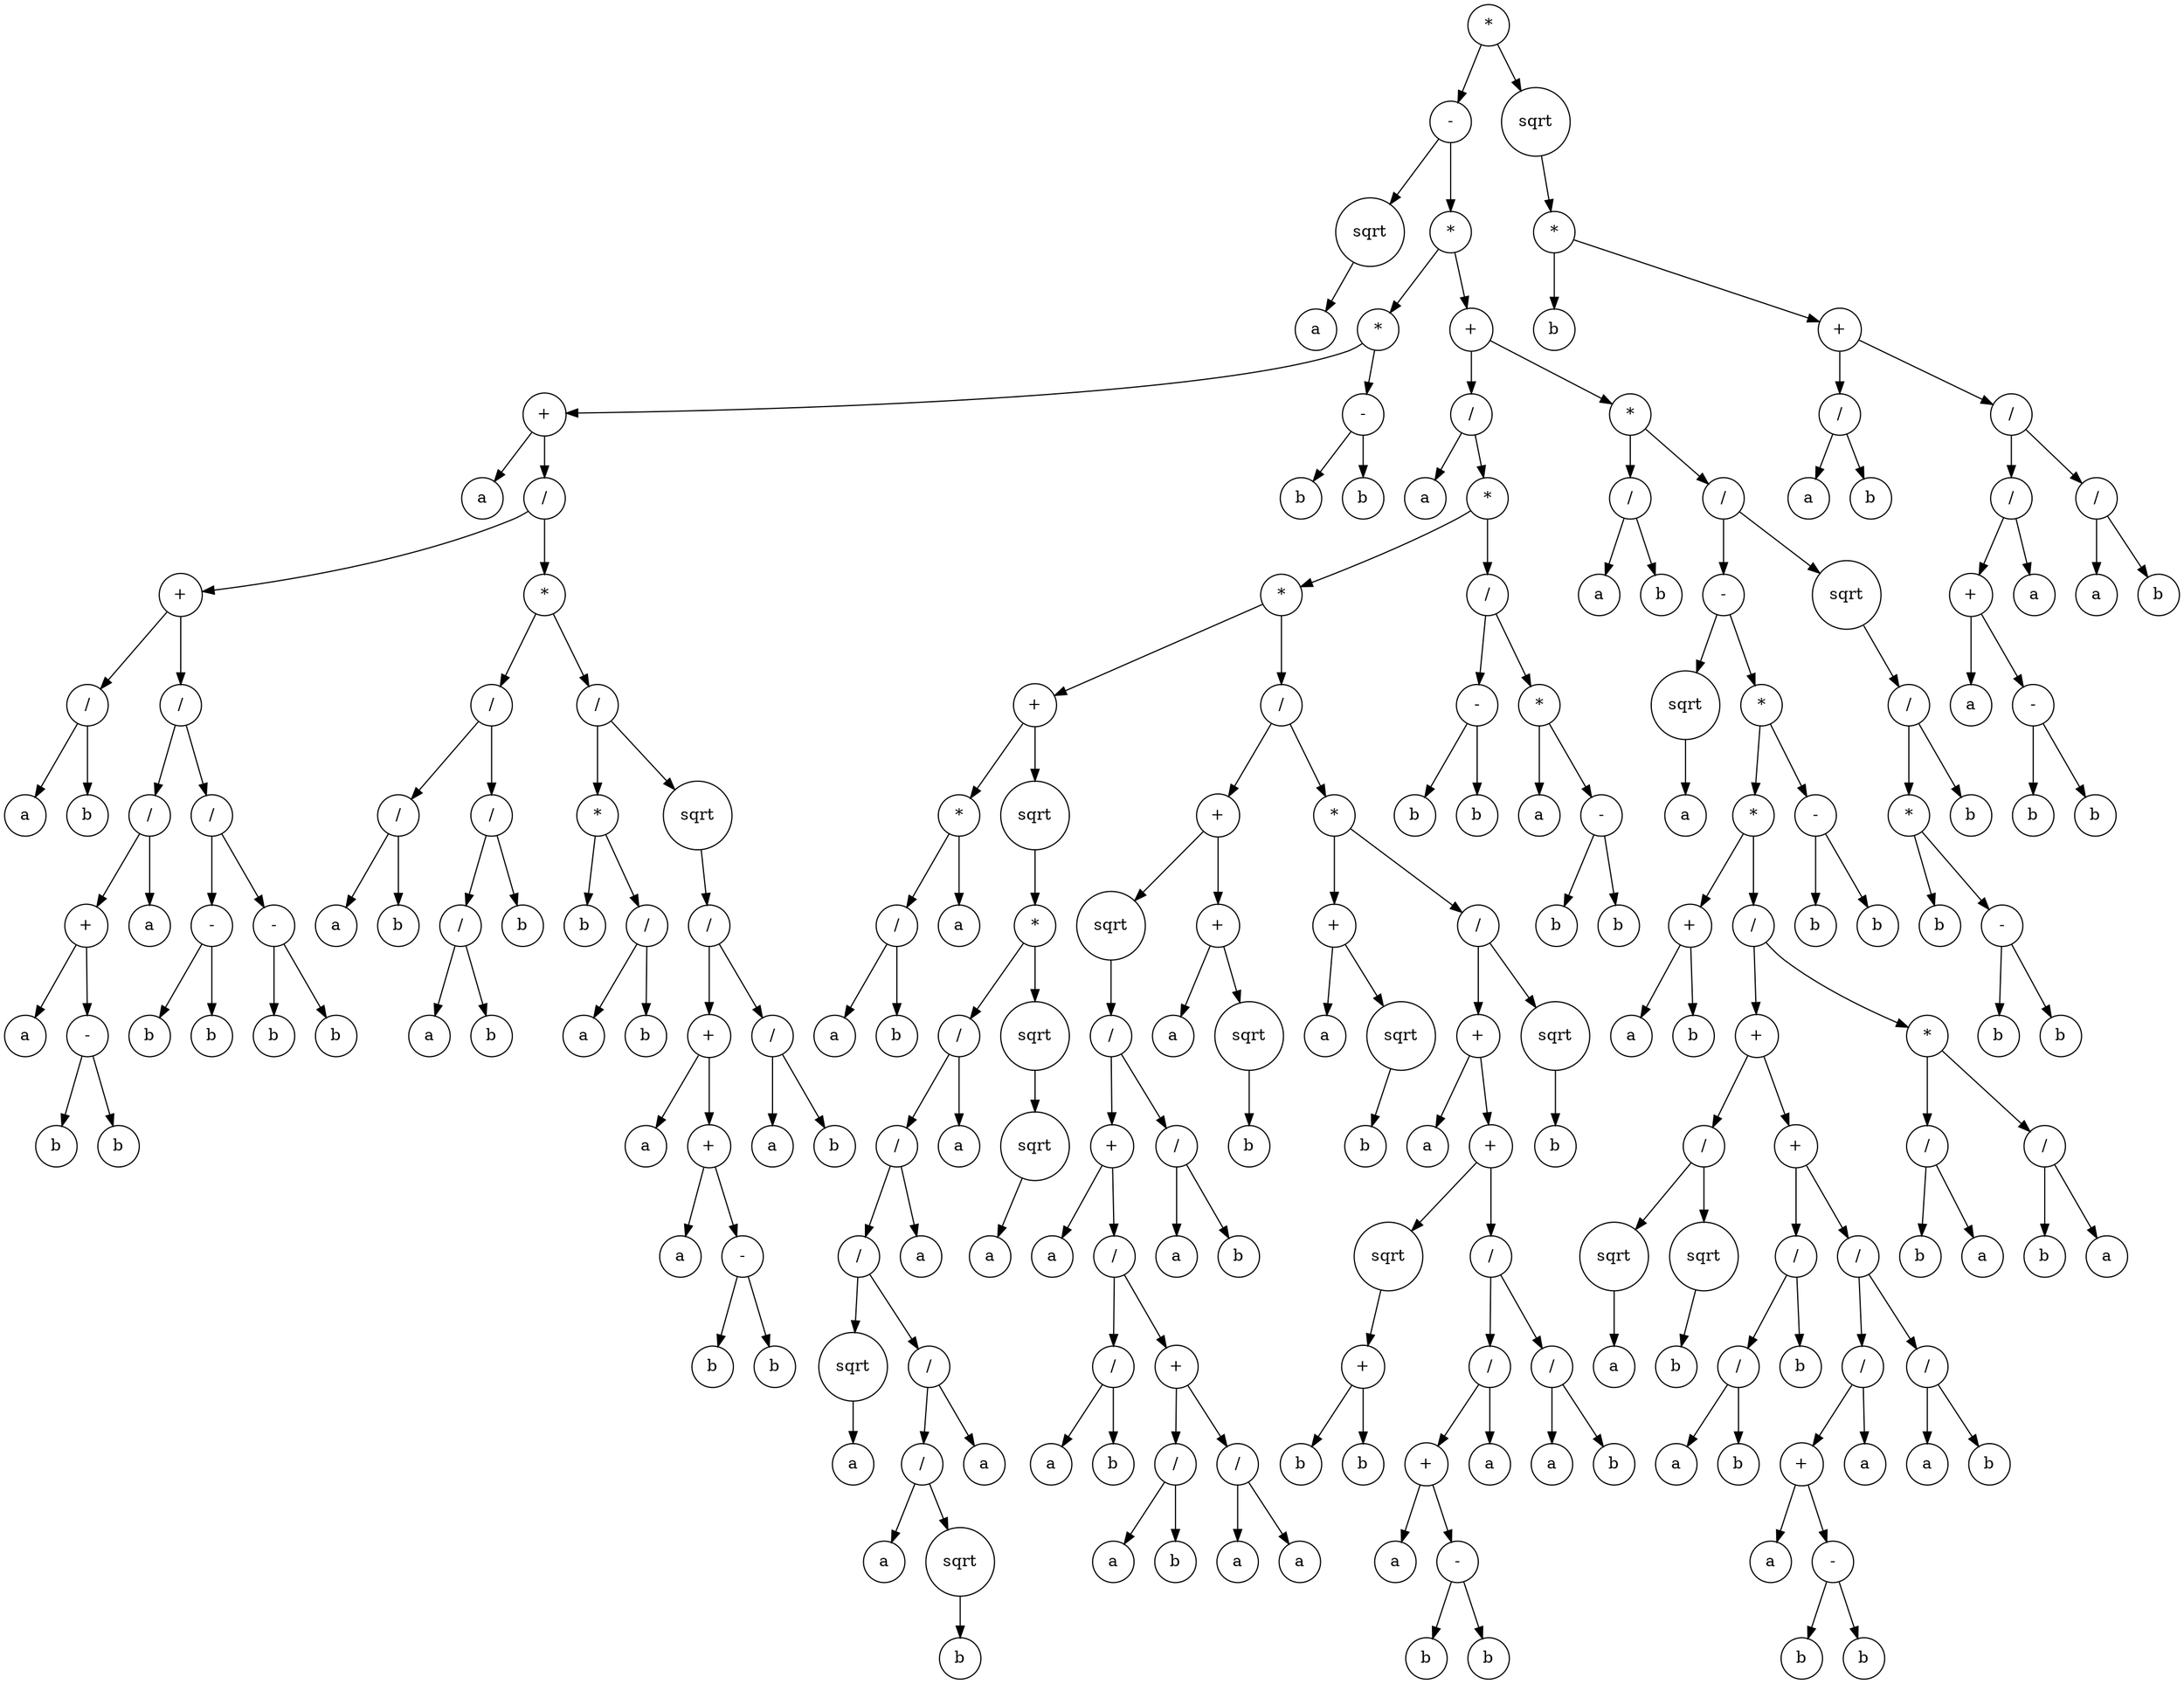 digraph g {
graph [ordering=out];
node [shape=circle];
n[label = "*"];
n0[label = "-"];
n00[label = "sqrt"];
n000[label = "a"];
n00 -> n000;
n0 -> n00;
n01[label = "*"];
n010[label = "*"];
n0100[label = "+"];
n01000[label = "a"];
n0100 -> n01000;
n01001[label = "/"];
n010010[label = "+"];
n0100100[label = "/"];
n01001000[label = "a"];
n0100100 -> n01001000;
n01001001[label = "b"];
n0100100 -> n01001001;
n010010 -> n0100100;
n0100101[label = "/"];
n01001010[label = "/"];
n010010100[label = "+"];
n0100101000[label = "a"];
n010010100 -> n0100101000;
n0100101001[label = "-"];
n01001010010[label = "b"];
n0100101001 -> n01001010010;
n01001010011[label = "b"];
n0100101001 -> n01001010011;
n010010100 -> n0100101001;
n01001010 -> n010010100;
n010010101[label = "a"];
n01001010 -> n010010101;
n0100101 -> n01001010;
n01001011[label = "/"];
n010010110[label = "-"];
n0100101100[label = "b"];
n010010110 -> n0100101100;
n0100101101[label = "b"];
n010010110 -> n0100101101;
n01001011 -> n010010110;
n010010111[label = "-"];
n0100101110[label = "b"];
n010010111 -> n0100101110;
n0100101111[label = "b"];
n010010111 -> n0100101111;
n01001011 -> n010010111;
n0100101 -> n01001011;
n010010 -> n0100101;
n01001 -> n010010;
n010011[label = "*"];
n0100110[label = "/"];
n01001100[label = "/"];
n010011000[label = "a"];
n01001100 -> n010011000;
n010011001[label = "b"];
n01001100 -> n010011001;
n0100110 -> n01001100;
n01001101[label = "/"];
n010011010[label = "/"];
n0100110100[label = "a"];
n010011010 -> n0100110100;
n0100110101[label = "b"];
n010011010 -> n0100110101;
n01001101 -> n010011010;
n010011011[label = "b"];
n01001101 -> n010011011;
n0100110 -> n01001101;
n010011 -> n0100110;
n0100111[label = "/"];
n01001110[label = "*"];
n010011100[label = "b"];
n01001110 -> n010011100;
n010011101[label = "/"];
n0100111010[label = "a"];
n010011101 -> n0100111010;
n0100111011[label = "b"];
n010011101 -> n0100111011;
n01001110 -> n010011101;
n0100111 -> n01001110;
n01001111[label = "sqrt"];
n010011110[label = "/"];
n0100111100[label = "+"];
n01001111000[label = "a"];
n0100111100 -> n01001111000;
n01001111001[label = "+"];
n010011110010[label = "a"];
n01001111001 -> n010011110010;
n010011110011[label = "-"];
n0100111100110[label = "b"];
n010011110011 -> n0100111100110;
n0100111100111[label = "b"];
n010011110011 -> n0100111100111;
n01001111001 -> n010011110011;
n0100111100 -> n01001111001;
n010011110 -> n0100111100;
n0100111101[label = "/"];
n01001111010[label = "a"];
n0100111101 -> n01001111010;
n01001111011[label = "b"];
n0100111101 -> n01001111011;
n010011110 -> n0100111101;
n01001111 -> n010011110;
n0100111 -> n01001111;
n010011 -> n0100111;
n01001 -> n010011;
n0100 -> n01001;
n010 -> n0100;
n0101[label = "-"];
n01010[label = "b"];
n0101 -> n01010;
n01011[label = "b"];
n0101 -> n01011;
n010 -> n0101;
n01 -> n010;
n011[label = "+"];
n0110[label = "/"];
n01100[label = "a"];
n0110 -> n01100;
n01101[label = "*"];
n011010[label = "*"];
n0110100[label = "+"];
n01101000[label = "*"];
n011010000[label = "/"];
n0110100000[label = "a"];
n011010000 -> n0110100000;
n0110100001[label = "b"];
n011010000 -> n0110100001;
n01101000 -> n011010000;
n011010001[label = "a"];
n01101000 -> n011010001;
n0110100 -> n01101000;
n01101001[label = "sqrt"];
n011010010[label = "*"];
n0110100100[label = "/"];
n01101001000[label = "/"];
n011010010000[label = "/"];
n0110100100000[label = "sqrt"];
n01101001000000[label = "a"];
n0110100100000 -> n01101001000000;
n011010010000 -> n0110100100000;
n0110100100001[label = "/"];
n01101001000010[label = "/"];
n011010010000100[label = "a"];
n01101001000010 -> n011010010000100;
n011010010000101[label = "sqrt"];
n0110100100001010[label = "b"];
n011010010000101 -> n0110100100001010;
n01101001000010 -> n011010010000101;
n0110100100001 -> n01101001000010;
n01101001000011[label = "a"];
n0110100100001 -> n01101001000011;
n011010010000 -> n0110100100001;
n01101001000 -> n011010010000;
n011010010001[label = "a"];
n01101001000 -> n011010010001;
n0110100100 -> n01101001000;
n01101001001[label = "a"];
n0110100100 -> n01101001001;
n011010010 -> n0110100100;
n0110100101[label = "sqrt"];
n01101001010[label = "sqrt"];
n011010010100[label = "a"];
n01101001010 -> n011010010100;
n0110100101 -> n01101001010;
n011010010 -> n0110100101;
n01101001 -> n011010010;
n0110100 -> n01101001;
n011010 -> n0110100;
n0110101[label = "/"];
n01101010[label = "+"];
n011010100[label = "sqrt"];
n0110101000[label = "/"];
n01101010000[label = "+"];
n011010100000[label = "a"];
n01101010000 -> n011010100000;
n011010100001[label = "/"];
n0110101000010[label = "/"];
n01101010000100[label = "a"];
n0110101000010 -> n01101010000100;
n01101010000101[label = "b"];
n0110101000010 -> n01101010000101;
n011010100001 -> n0110101000010;
n0110101000011[label = "+"];
n01101010000110[label = "/"];
n011010100001100[label = "a"];
n01101010000110 -> n011010100001100;
n011010100001101[label = "b"];
n01101010000110 -> n011010100001101;
n0110101000011 -> n01101010000110;
n01101010000111[label = "/"];
n011010100001110[label = "a"];
n01101010000111 -> n011010100001110;
n011010100001111[label = "a"];
n01101010000111 -> n011010100001111;
n0110101000011 -> n01101010000111;
n011010100001 -> n0110101000011;
n01101010000 -> n011010100001;
n0110101000 -> n01101010000;
n01101010001[label = "/"];
n011010100010[label = "a"];
n01101010001 -> n011010100010;
n011010100011[label = "b"];
n01101010001 -> n011010100011;
n0110101000 -> n01101010001;
n011010100 -> n0110101000;
n01101010 -> n011010100;
n011010101[label = "+"];
n0110101010[label = "a"];
n011010101 -> n0110101010;
n0110101011[label = "sqrt"];
n01101010110[label = "b"];
n0110101011 -> n01101010110;
n011010101 -> n0110101011;
n01101010 -> n011010101;
n0110101 -> n01101010;
n01101011[label = "*"];
n011010110[label = "+"];
n0110101100[label = "a"];
n011010110 -> n0110101100;
n0110101101[label = "sqrt"];
n01101011010[label = "b"];
n0110101101 -> n01101011010;
n011010110 -> n0110101101;
n01101011 -> n011010110;
n011010111[label = "/"];
n0110101110[label = "+"];
n01101011100[label = "a"];
n0110101110 -> n01101011100;
n01101011101[label = "+"];
n011010111010[label = "sqrt"];
n0110101110100[label = "+"];
n01101011101000[label = "b"];
n0110101110100 -> n01101011101000;
n01101011101001[label = "b"];
n0110101110100 -> n01101011101001;
n011010111010 -> n0110101110100;
n01101011101 -> n011010111010;
n011010111011[label = "/"];
n0110101110110[label = "/"];
n01101011101100[label = "+"];
n011010111011000[label = "a"];
n01101011101100 -> n011010111011000;
n011010111011001[label = "-"];
n0110101110110010[label = "b"];
n011010111011001 -> n0110101110110010;
n0110101110110011[label = "b"];
n011010111011001 -> n0110101110110011;
n01101011101100 -> n011010111011001;
n0110101110110 -> n01101011101100;
n01101011101101[label = "a"];
n0110101110110 -> n01101011101101;
n011010111011 -> n0110101110110;
n0110101110111[label = "/"];
n01101011101110[label = "a"];
n0110101110111 -> n01101011101110;
n01101011101111[label = "b"];
n0110101110111 -> n01101011101111;
n011010111011 -> n0110101110111;
n01101011101 -> n011010111011;
n0110101110 -> n01101011101;
n011010111 -> n0110101110;
n0110101111[label = "sqrt"];
n01101011110[label = "b"];
n0110101111 -> n01101011110;
n011010111 -> n0110101111;
n01101011 -> n011010111;
n0110101 -> n01101011;
n011010 -> n0110101;
n01101 -> n011010;
n011011[label = "/"];
n0110110[label = "-"];
n01101100[label = "b"];
n0110110 -> n01101100;
n01101101[label = "b"];
n0110110 -> n01101101;
n011011 -> n0110110;
n0110111[label = "*"];
n01101110[label = "a"];
n0110111 -> n01101110;
n01101111[label = "-"];
n011011110[label = "b"];
n01101111 -> n011011110;
n011011111[label = "b"];
n01101111 -> n011011111;
n0110111 -> n01101111;
n011011 -> n0110111;
n01101 -> n011011;
n0110 -> n01101;
n011 -> n0110;
n0111[label = "*"];
n01110[label = "/"];
n011100[label = "a"];
n01110 -> n011100;
n011101[label = "b"];
n01110 -> n011101;
n0111 -> n01110;
n01111[label = "/"];
n011110[label = "-"];
n0111100[label = "sqrt"];
n01111000[label = "a"];
n0111100 -> n01111000;
n011110 -> n0111100;
n0111101[label = "*"];
n01111010[label = "*"];
n011110100[label = "+"];
n0111101000[label = "a"];
n011110100 -> n0111101000;
n0111101001[label = "b"];
n011110100 -> n0111101001;
n01111010 -> n011110100;
n011110101[label = "/"];
n0111101010[label = "+"];
n01111010100[label = "/"];
n011110101000[label = "sqrt"];
n0111101010000[label = "a"];
n011110101000 -> n0111101010000;
n01111010100 -> n011110101000;
n011110101001[label = "sqrt"];
n0111101010010[label = "b"];
n011110101001 -> n0111101010010;
n01111010100 -> n011110101001;
n0111101010 -> n01111010100;
n01111010101[label = "+"];
n011110101010[label = "/"];
n0111101010100[label = "/"];
n01111010101000[label = "a"];
n0111101010100 -> n01111010101000;
n01111010101001[label = "b"];
n0111101010100 -> n01111010101001;
n011110101010 -> n0111101010100;
n0111101010101[label = "b"];
n011110101010 -> n0111101010101;
n01111010101 -> n011110101010;
n011110101011[label = "/"];
n0111101010110[label = "/"];
n01111010101100[label = "+"];
n011110101011000[label = "a"];
n01111010101100 -> n011110101011000;
n011110101011001[label = "-"];
n0111101010110010[label = "b"];
n011110101011001 -> n0111101010110010;
n0111101010110011[label = "b"];
n011110101011001 -> n0111101010110011;
n01111010101100 -> n011110101011001;
n0111101010110 -> n01111010101100;
n01111010101101[label = "a"];
n0111101010110 -> n01111010101101;
n011110101011 -> n0111101010110;
n0111101010111[label = "/"];
n01111010101110[label = "a"];
n0111101010111 -> n01111010101110;
n01111010101111[label = "b"];
n0111101010111 -> n01111010101111;
n011110101011 -> n0111101010111;
n01111010101 -> n011110101011;
n0111101010 -> n01111010101;
n011110101 -> n0111101010;
n0111101011[label = "*"];
n01111010110[label = "/"];
n011110101100[label = "b"];
n01111010110 -> n011110101100;
n011110101101[label = "a"];
n01111010110 -> n011110101101;
n0111101011 -> n01111010110;
n01111010111[label = "/"];
n011110101110[label = "b"];
n01111010111 -> n011110101110;
n011110101111[label = "a"];
n01111010111 -> n011110101111;
n0111101011 -> n01111010111;
n011110101 -> n0111101011;
n01111010 -> n011110101;
n0111101 -> n01111010;
n01111011[label = "-"];
n011110110[label = "b"];
n01111011 -> n011110110;
n011110111[label = "b"];
n01111011 -> n011110111;
n0111101 -> n01111011;
n011110 -> n0111101;
n01111 -> n011110;
n011111[label = "sqrt"];
n0111110[label = "/"];
n01111100[label = "*"];
n011111000[label = "b"];
n01111100 -> n011111000;
n011111001[label = "-"];
n0111110010[label = "b"];
n011111001 -> n0111110010;
n0111110011[label = "b"];
n011111001 -> n0111110011;
n01111100 -> n011111001;
n0111110 -> n01111100;
n01111101[label = "b"];
n0111110 -> n01111101;
n011111 -> n0111110;
n01111 -> n011111;
n0111 -> n01111;
n011 -> n0111;
n01 -> n011;
n0 -> n01;
n -> n0;
n1[label = "sqrt"];
n10[label = "*"];
n100[label = "b"];
n10 -> n100;
n101[label = "+"];
n1010[label = "/"];
n10100[label = "a"];
n1010 -> n10100;
n10101[label = "b"];
n1010 -> n10101;
n101 -> n1010;
n1011[label = "/"];
n10110[label = "/"];
n101100[label = "+"];
n1011000[label = "a"];
n101100 -> n1011000;
n1011001[label = "-"];
n10110010[label = "b"];
n1011001 -> n10110010;
n10110011[label = "b"];
n1011001 -> n10110011;
n101100 -> n1011001;
n10110 -> n101100;
n101101[label = "a"];
n10110 -> n101101;
n1011 -> n10110;
n10111[label = "/"];
n101110[label = "a"];
n10111 -> n101110;
n101111[label = "b"];
n10111 -> n101111;
n1011 -> n10111;
n101 -> n1011;
n10 -> n101;
n1 -> n10;
n -> n1;
}
